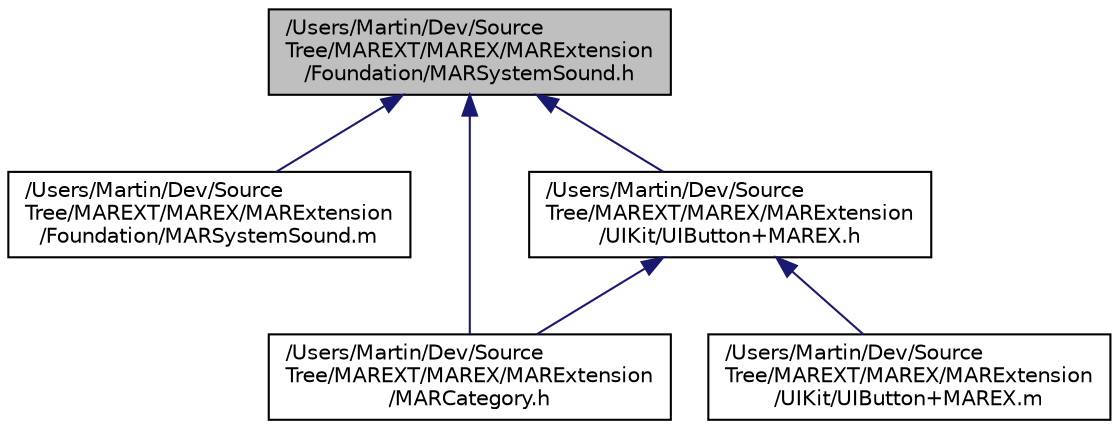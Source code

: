 digraph "/Users/Martin/Dev/SourceTree/MAREXT/MAREX/MARExtension/Foundation/MARSystemSound.h"
{
  edge [fontname="Helvetica",fontsize="10",labelfontname="Helvetica",labelfontsize="10"];
  node [fontname="Helvetica",fontsize="10",shape=record];
  Node3 [label="/Users/Martin/Dev/Source\lTree/MAREXT/MAREX/MARExtension\l/Foundation/MARSystemSound.h",height=0.2,width=0.4,color="black", fillcolor="grey75", style="filled", fontcolor="black"];
  Node3 -> Node4 [dir="back",color="midnightblue",fontsize="10",style="solid",fontname="Helvetica"];
  Node4 [label="/Users/Martin/Dev/Source\lTree/MAREXT/MAREX/MARExtension\l/Foundation/MARSystemSound.m",height=0.2,width=0.4,color="black", fillcolor="white", style="filled",URL="$_m_a_r_system_sound_8m.html"];
  Node3 -> Node5 [dir="back",color="midnightblue",fontsize="10",style="solid",fontname="Helvetica"];
  Node5 [label="/Users/Martin/Dev/Source\lTree/MAREXT/MAREX/MARExtension\l/MARCategory.h",height=0.2,width=0.4,color="black", fillcolor="white", style="filled",URL="$_m_a_r_category_8h.html"];
  Node3 -> Node6 [dir="back",color="midnightblue",fontsize="10",style="solid",fontname="Helvetica"];
  Node6 [label="/Users/Martin/Dev/Source\lTree/MAREXT/MAREX/MARExtension\l/UIKit/UIButton+MAREX.h",height=0.2,width=0.4,color="black", fillcolor="white", style="filled",URL="$_u_i_button_09_m_a_r_e_x_8h.html"];
  Node6 -> Node5 [dir="back",color="midnightblue",fontsize="10",style="solid",fontname="Helvetica"];
  Node6 -> Node7 [dir="back",color="midnightblue",fontsize="10",style="solid",fontname="Helvetica"];
  Node7 [label="/Users/Martin/Dev/Source\lTree/MAREXT/MAREX/MARExtension\l/UIKit/UIButton+MAREX.m",height=0.2,width=0.4,color="black", fillcolor="white", style="filled",URL="$_u_i_button_09_m_a_r_e_x_8m.html"];
}
